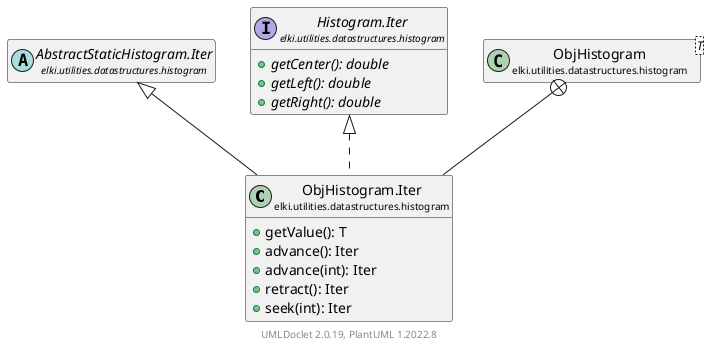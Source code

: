 @startuml
    remove .*\.(Instance|Par|Parameterizer|Factory)$
    set namespaceSeparator none
    hide empty fields
    hide empty methods

    class "<size:14>ObjHistogram.Iter\n<size:10>elki.utilities.datastructures.histogram" as elki.utilities.datastructures.histogram.ObjHistogram.Iter [[ObjHistogram.Iter.html]] {
        +getValue(): T
        +advance(): Iter
        +advance(int): Iter
        +retract(): Iter
        +seek(int): Iter
    }

    abstract class "<size:14>AbstractStaticHistogram.Iter\n<size:10>elki.utilities.datastructures.histogram" as elki.utilities.datastructures.histogram.AbstractStaticHistogram.Iter [[AbstractStaticHistogram.Iter.html]]
    interface "<size:14>Histogram.Iter\n<size:10>elki.utilities.datastructures.histogram" as elki.utilities.datastructures.histogram.Histogram.Iter [[Histogram.Iter.html]] {
        {abstract} +getCenter(): double
        {abstract} +getLeft(): double
        {abstract} +getRight(): double
    }
    class "<size:14>ObjHistogram\n<size:10>elki.utilities.datastructures.histogram" as elki.utilities.datastructures.histogram.ObjHistogram<T> [[ObjHistogram.html]]

    elki.utilities.datastructures.histogram.AbstractStaticHistogram.Iter <|-- elki.utilities.datastructures.histogram.ObjHistogram.Iter
    elki.utilities.datastructures.histogram.Histogram.Iter <|.. elki.utilities.datastructures.histogram.ObjHistogram.Iter
    elki.utilities.datastructures.histogram.ObjHistogram +-- elki.utilities.datastructures.histogram.ObjHistogram.Iter

    center footer UMLDoclet 2.0.19, PlantUML 1.2022.8
@enduml

